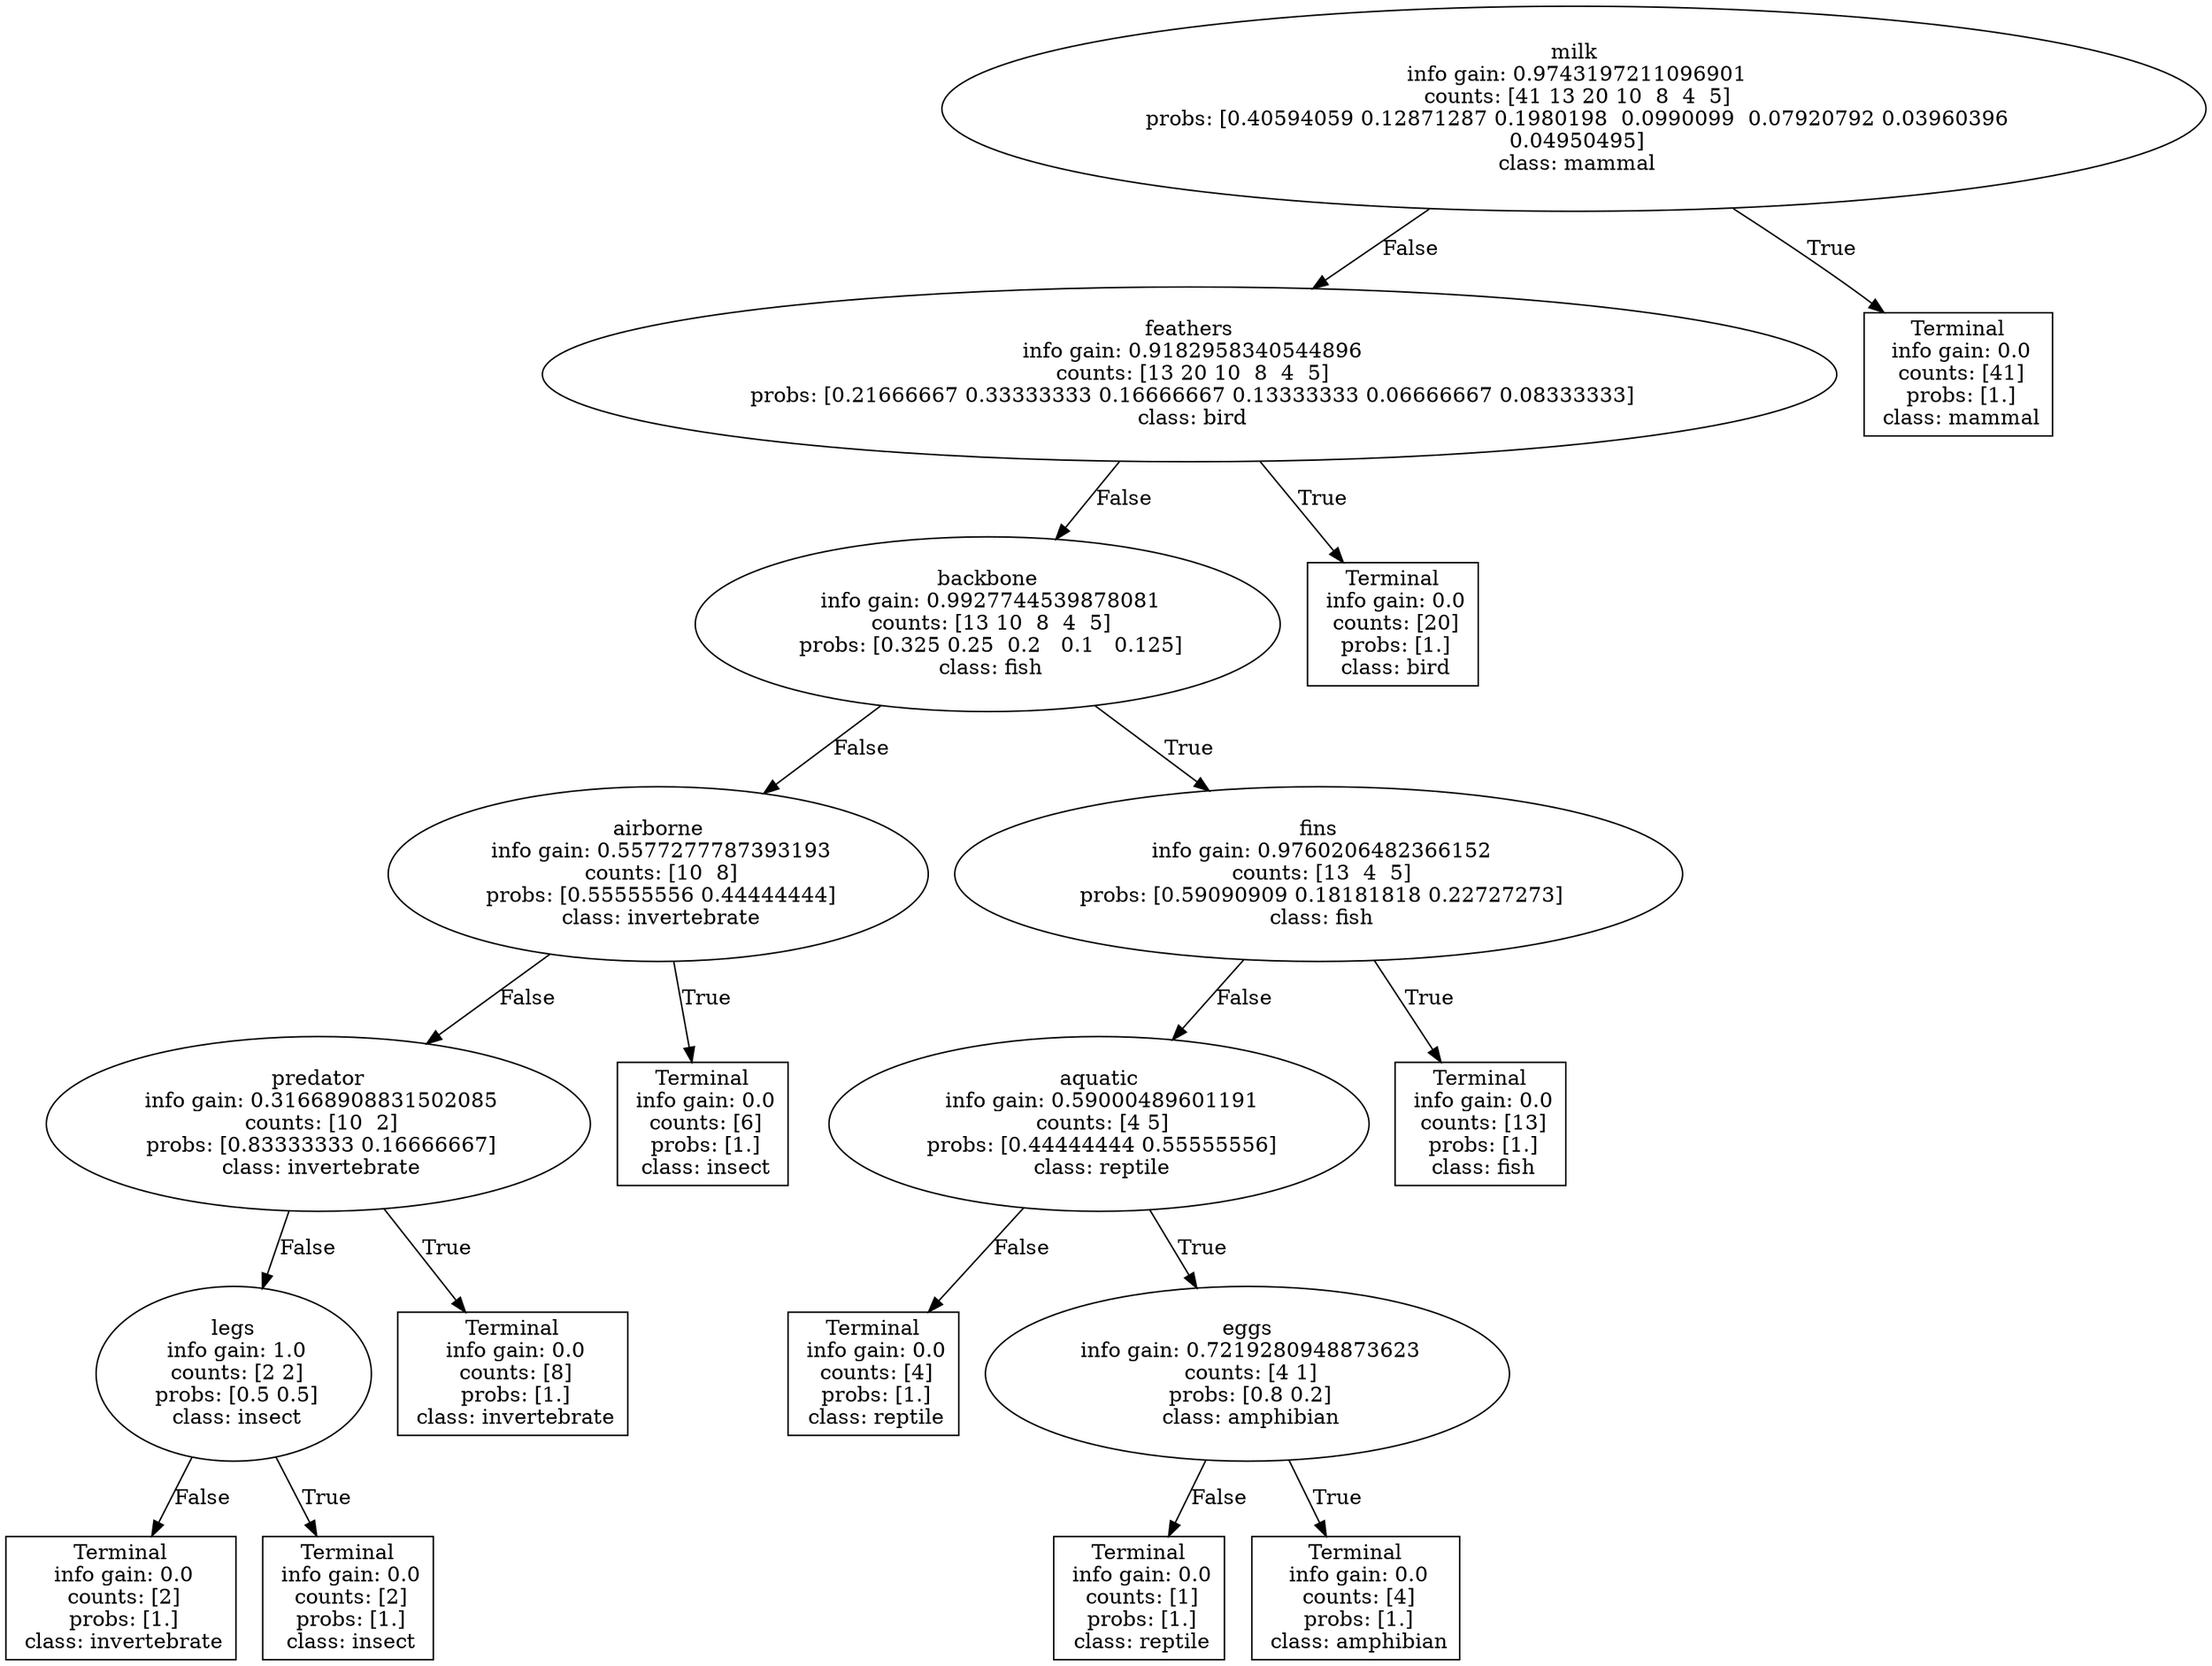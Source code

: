 digraph G {0 [label="milk
 info gain: 0.9743197211096901
 counts: [41 13 20 10  8  4  5]
 probs: [0.40594059 0.12871287 0.1980198  0.0990099  0.07920792 0.03960396
 0.04950495]
 class: mammal"]


0->1 [label="False"]
0->18 [label="True"]
1 [label="feathers
 info gain: 0.9182958340544896
 counts: [13 20 10  8  4  5]
 probs: [0.21666667 0.33333333 0.16666667 0.13333333 0.06666667 0.08333333]
 class: bird"]


1->2 [label="False"]
1->17 [label="True"]
18 [shape="box", label="Terminal
 info gain: 0.0
 counts: [41]
 probs: [1.]
 class: mammal"]


2 [label="backbone
 info gain: 0.9927744539878081
 counts: [13 10  8  4  5]
 probs: [0.325 0.25  0.2   0.1   0.125]
 class: fish"]


2->3 [label="False"]
2->10 [label="True"]
17 [shape="box", label="Terminal
 info gain: 0.0
 counts: [20]
 probs: [1.]
 class: bird"]


3 [label="airborne
 info gain: 0.5577277787393193
 counts: [10  8]
 probs: [0.55555556 0.44444444]
 class: invertebrate"]


3->4 [label="False"]
3->9 [label="True"]
10 [label="fins
 info gain: 0.9760206482366152
 counts: [13  4  5]
 probs: [0.59090909 0.18181818 0.22727273]
 class: fish"]


10->11 [label="False"]
10->16 [label="True"]
4 [label="predator
 info gain: 0.31668908831502085
 counts: [10  2]
 probs: [0.83333333 0.16666667]
 class: invertebrate"]


4->5 [label="False"]
4->8 [label="True"]
9 [shape="box", label="Terminal
 info gain: 0.0
 counts: [6]
 probs: [1.]
 class: insect"]


11 [label="aquatic
 info gain: 0.59000489601191
 counts: [4 5]
 probs: [0.44444444 0.55555556]
 class: reptile"]


11->12 [label="False"]
11->13 [label="True"]
16 [shape="box", label="Terminal
 info gain: 0.0
 counts: [13]
 probs: [1.]
 class: fish"]


5 [label="legs
 info gain: 1.0
 counts: [2 2]
 probs: [0.5 0.5]
 class: insect"]


5->6 [label="False"]
5->7 [label="True"]
8 [shape="box", label="Terminal
 info gain: 0.0
 counts: [8]
 probs: [1.]
 class: invertebrate"]


12 [shape="box", label="Terminal
 info gain: 0.0
 counts: [4]
 probs: [1.]
 class: reptile"]


13 [label="eggs
 info gain: 0.7219280948873623
 counts: [4 1]
 probs: [0.8 0.2]
 class: amphibian"]


13->14 [label="False"]
13->15 [label="True"]
6 [shape="box", label="Terminal
 info gain: 0.0
 counts: [2]
 probs: [1.]
 class: invertebrate"]


7 [shape="box", label="Terminal
 info gain: 0.0
 counts: [2]
 probs: [1.]
 class: insect"]


14 [shape="box", label="Terminal
 info gain: 0.0
 counts: [1]
 probs: [1.]
 class: reptile"]


15 [shape="box", label="Terminal
 info gain: 0.0
 counts: [4]
 probs: [1.]
 class: amphibian"]


}

